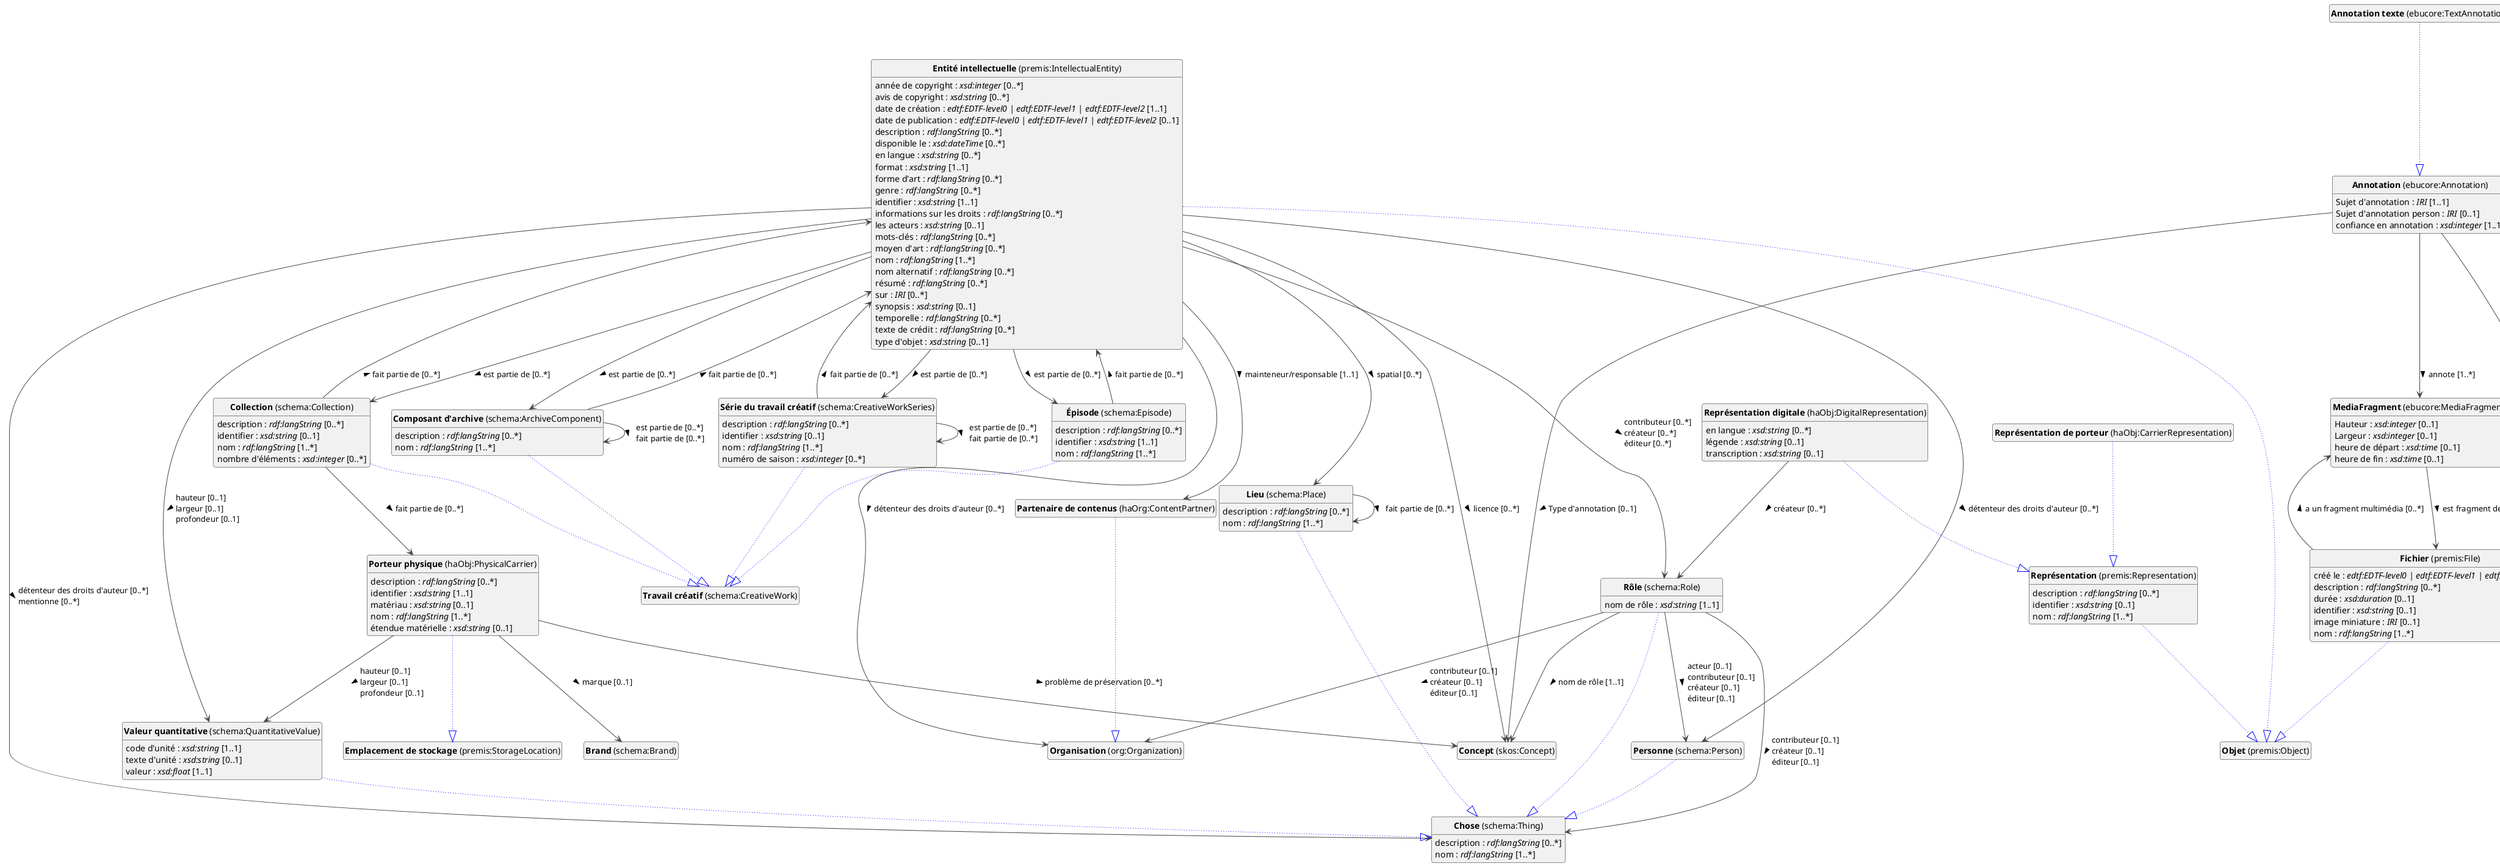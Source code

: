 @startuml
!theme vibrant
skinparam classFontSize 14
!define LIGHTORANGE
skinparam componentStyle uml2
skinparam wrapMessageWidth 1000
skinparam wrapWidth 1000
' skinparam ArrowColor #Maroon
' Remove shadows
skinparam shadowing false
'skinparam linetype polyline
skinparam ArrowMessageAlignment left
top to bottom direction


class "<b>MediaFragment</b> (ebucore:MediaFragment)" as ebucore_MediaFragment [[#ebucore%3AMediaFragment]]
class "<b>ClosedCaptioning</b> (ebucore:ClosedCaptioning)" as ebucore_ClosedCaptioning [[#ebucore%3AClosedCaptioning]]
class "<b>Brand</b> (schema:Brand)" as schema_Brand [[../../events/fr#schema%3ABrand]]
class "<b>Annotation</b> (ebucore:Annotation)" as ebucore_Annotation [[#ebucore%3AAnnotation]]
class "<b>Annotation texte</b> (ebucore:TextAnnotation)" as ebucore_TextAnnotation [[#ebucore%3ATextAnnotation]]
class "<b>Annotation</b> (ebucore:Annotation)" as ebucore_Annotation [[#ebucore%3AAnnotation]]
class "<b>Chose</b> (schema:Thing)" as schema_Thing [[#schema%3AThing]]
class "<b>Collection</b> (schema:Collection)" as schema_Collection [[#schema%3ACollection]]
class "<b>Travail créatif</b> (schema:CreativeWork)" as schema_CreativeWork [[#schema%3ACreativeWork]]
class "<b>Composant d'archive</b> (schema:ArchiveComponent)" as schema_ArchiveComponent [[#schema%3AArchiveComponent]]
class "<b>Travail créatif</b> (schema:CreativeWork)" as schema_CreativeWork [[#schema%3ACreativeWork]]
class "<b>Concept</b> (skos:Concept)" as skos_Concept [[../../terms/fr#skos%3AConcept]]
class "<b>Entité intellectuelle</b> (premis:IntellectualEntity)" as premis_IntellectualEntity [[#premis%3AIntellectualEntity]]
class "<b>Objet</b> (premis:Object)" as premis_Object [[#premis%3AObject]]
class "<b>Fichier</b> (premis:File)" as premis_File [[#premis%3AFile]]
class "<b>Objet</b> (premis:Object)" as premis_Object [[#premis%3AObject]]
class "<b>Lieu</b> (schema:Place)" as schema_Place [[#schema%3APlace]]
class "<b>Chose</b> (schema:Thing)" as schema_Thing [[#schema%3AThing]]
class "<b>Organisation</b> (org:Organization)" as org_Organization [[../../organizations/fr#org%3AOrganization]]
class "<b>Partenaire de contenus</b> (haOrg:ContentPartner)" as haOrg_ContentPartner [[../../organizations/fr#haOrg%3AContentPartner]]
class "<b>Organisation</b> (org:Organization)" as org_Organization [[#org%3AOrganization]]
class "<b>Personne</b> (schema:Person)" as schema_Person [[../../organizations/fr#schema%3APerson]]
class "<b>Chose</b> (schema:Thing)" as schema_Thing [[#schema%3AThing]]
class "<b>Porteur physique</b> (haObj:PhysicalCarrier)" as haObj_PhysicalCarrier [[#haObj%3APhysicalCarrier]]
class "<b>Emplacement de stockage</b> (premis:StorageLocation)" as premis_StorageLocation [[#premis%3AStorageLocation]]
class "<b>Représentation</b> (premis:Representation)" as premis_Representation [[#premis%3ARepresentation]]
class "<b>Objet</b> (premis:Object)" as premis_Object [[#premis%3AObject]]
class "<b>Représentation de porteur</b> (haObj:CarrierRepresentation)" as haObj_CarrierRepresentation [[#haObj%3ACarrierRepresentation]]
class "<b>Représentation</b> (premis:Representation)" as premis_Representation [[#premis%3ARepresentation]]
class "<b>Représentation digitale</b> (haObj:DigitalRepresentation)" as haObj_DigitalRepresentation [[#haObj%3ADigitalRepresentation]]
class "<b>Représentation</b> (premis:Representation)" as premis_Representation [[#premis%3ARepresentation]]
class "<b>Rôle</b> (schema:Role)" as schema_Role [[#schema%3ARole]]
class "<b>Chose</b> (schema:Thing)" as schema_Thing [[#schema%3AThing]]
class "<b>Série du travail créatif</b> (schema:CreativeWorkSeries)" as schema_CreativeWorkSeries [[#schema%3ACreativeWorkSeries]]
class "<b>Travail créatif</b> (schema:CreativeWork)" as schema_CreativeWork [[#schema%3ACreativeWork]]
class "<b>Valeur quantitative</b> (schema:QuantitativeValue)" as schema_QuantitativeValue [[#schema%3AQuantitativeValue]]
class "<b>Chose</b> (schema:Thing)" as schema_Thing [[#schema%3AThing]]
class "<b>Épisode</b> (schema:Episode)" as schema_Episode [[#schema%3AEpisode]]
class "<b>Travail créatif</b> (schema:CreativeWork)" as schema_CreativeWork [[#schema%3ACreativeWork]]


ebucore_MediaFragment : Délimiteur de région (axe des x) : <i>xsd:integer</i> [0..1]
ebucore_MediaFragment : Délimiteur de région (axe des y) : <i>xsd:integer</i> [0..1]
ebucore_MediaFragment : Hauteur : <i>xsd:integer</i> [0..1]
ebucore_MediaFragment : Largeur : <i>xsd:integer</i> [0..1]
ebucore_MediaFragment : heure de départ : <i>xsd:time</i> [0..1]
ebucore_MediaFragment : heure de fin : <i>xsd:time</i> [0..1]
ebucore_MediaFragment --> premis_File :est fragment des médias de [0..*]  > 








ebucore_Annotation : Sujet d'annotation : <i>IRI</i> [1..1]
ebucore_Annotation : Sujet d'annotation person : <i>IRI</i> [0..1]
ebucore_Annotation : confiance en annotation : <i>xsd:integer</i> [1..1]

ebucore_Annotation --> ebucore_MediaFragment :annote [1..*]  > 
ebucore_Annotation --> premis_File :Cible d'annotation [1..1]  > 
ebucore_Annotation --> skos_Concept :Type d'annotation [0..1]  > 


ebucore_TextAnnotation --|> ebucore_Annotation #blue;line.dotted;text:blue



schema_Thing : description : <i>rdf:langString</i> [0..*]
schema_Thing : nom : <i>rdf:langString</i> [1..*]


schema_Collection --|> schema_CreativeWork #blue;line.dotted;text:blue

schema_Collection : description : <i>rdf:langString</i> [0..*]
schema_Collection : identifier : <i>xsd:string</i> [0..1]
schema_Collection : nom : <i>rdf:langString</i> [1..*]
schema_Collection : nombre d'éléments : <i>xsd:integer</i> [0..*]
schema_Collection --> haObj_PhysicalCarrier :fait partie de [0..*]  > 
schema_Collection --> premis_IntellectualEntity :fait partie de [0..*]  > 




schema_ArchiveComponent --|> schema_CreativeWork #blue;line.dotted;text:blue

schema_ArchiveComponent : description : <i>rdf:langString</i> [0..*]
schema_ArchiveComponent : nom : <i>rdf:langString</i> [1..*]
schema_ArchiveComponent --> premis_IntellectualEntity :fait partie de [0..*]  > 

schema_ArchiveComponent --> schema_ArchiveComponent :est partie de [0..*]  \lfait partie de [0..*]  > 



premis_IntellectualEntity --|> premis_Object #blue;line.dotted;text:blue

premis_IntellectualEntity : année de copyright : <i>xsd:integer</i> [0..*]
premis_IntellectualEntity : avis de copyright : <i>xsd:string</i> [0..*]
premis_IntellectualEntity : date de création : <i>edtf:EDTF-level0 | edtf:EDTF-level1 | edtf:EDTF-level2</i> [1..1]
premis_IntellectualEntity : date de publication : <i>edtf:EDTF-level0 | edtf:EDTF-level1 | edtf:EDTF-level2</i> [0..1]
premis_IntellectualEntity : description : <i>rdf:langString</i> [0..*]
premis_IntellectualEntity : disponible le : <i>xsd:dateTime</i> [0..*]
premis_IntellectualEntity : en langue : <i>xsd:string</i> [0..*]
premis_IntellectualEntity : format : <i>xsd:string</i> [1..1]
premis_IntellectualEntity : forme d'art : <i>rdf:langString</i> [0..*]
premis_IntellectualEntity : genre : <i>rdf:langString</i> [0..*]
premis_IntellectualEntity : identifier : <i>xsd:string</i> [1..1]
premis_IntellectualEntity : informations sur les droits : <i>rdf:langString</i> [0..*]
premis_IntellectualEntity : les acteurs : <i>xsd:string</i> [0..1]
premis_IntellectualEntity : mots-clés : <i>rdf:langString</i> [0..*]
premis_IntellectualEntity : moyen d'art : <i>rdf:langString</i> [0..*]
premis_IntellectualEntity : nom : <i>rdf:langString</i> [1..*]
premis_IntellectualEntity : nom alternatif : <i>rdf:langString</i> [0..*]
premis_IntellectualEntity : résumé : <i>rdf:langString</i> [0..*]
premis_IntellectualEntity : sur : <i>IRI</i> [0..*]
premis_IntellectualEntity : synopsis : <i>xsd:string</i> [0..1]
premis_IntellectualEntity : temporelle : <i>rdf:langString</i> [0..*]
premis_IntellectualEntity : texte de crédit : <i>rdf:langString</i> [0..*]
premis_IntellectualEntity : type d'objet : <i>xsd:string</i> [0..1]




premis_IntellectualEntity --> haOrg_ContentPartner :mainteneur/responsable [1..1]  > 
premis_IntellectualEntity --> org_Organization :détenteur des droits d'auteur [0..*]  > 

premis_IntellectualEntity --> schema_ArchiveComponent :est partie de [0..*]  > 
premis_IntellectualEntity --> schema_Collection :est partie de [0..*]  > 
premis_IntellectualEntity --> schema_CreativeWorkSeries :est partie de [0..*]  > 
premis_IntellectualEntity --> schema_Episode :est partie de [0..*]  > 
premis_IntellectualEntity --> schema_Person :détenteur des droits d'auteur [0..*]  > 
premis_IntellectualEntity --> schema_Place :spatial [0..*]  > 
premis_IntellectualEntity --> schema_QuantitativeValue :hauteur [0..1]  \llargeur [0..1]  \lprofondeur [0..1]  > 
premis_IntellectualEntity --> schema_Role :contributeur [0..*]  \lcréateur [0..*]  \léditeur [0..*]  > 
premis_IntellectualEntity --> schema_Thing :détenteur des droits d'auteur [0..*]  \lmentionne [0..*]  > 
premis_IntellectualEntity --> skos_Concept :licence [0..*]  > 




premis_File --|> premis_Object #blue;line.dotted;text:blue

premis_File : créé le : <i>edtf:EDTF-level0 | edtf:EDTF-level1 | edtf:EDTF-level2</i> [1..1]
premis_File : description : <i>rdf:langString</i> [0..*]
premis_File : durée : <i>xsd:duration</i> [0..1]
premis_File : identifier : <i>xsd:string</i> [0..1]
premis_File : image miniature : <i>IRI</i> [0..1]
premis_File : nom : <i>rdf:langString</i> [1..*]

premis_File --> ebucore_MediaFragment :a un fragment multimédia [0..*]  > 







schema_Place --|> schema_Thing #blue;line.dotted;text:blue

schema_Place : description : <i>rdf:langString</i> [0..*]
schema_Place : nom : <i>rdf:langString</i> [1..*]

schema_Place --> schema_Place :fait partie de [0..*]  > 



haOrg_ContentPartner --|> org_Organization #blue;line.dotted;text:blue


schema_Person --|> schema_Thing #blue;line.dotted;text:blue


haObj_PhysicalCarrier --|> premis_StorageLocation #blue;line.dotted;text:blue

haObj_PhysicalCarrier : description : <i>rdf:langString</i> [0..*]
haObj_PhysicalCarrier : identifier : <i>xsd:string</i> [1..1]
haObj_PhysicalCarrier : matériau : <i>xsd:string</i> [0..1]
haObj_PhysicalCarrier : nom : <i>rdf:langString</i> [1..*]
haObj_PhysicalCarrier : étendue matérielle : <i>xsd:string</i> [0..1]

haObj_PhysicalCarrier --> schema_Brand :marque [0..1]  > 
haObj_PhysicalCarrier --> schema_QuantitativeValue :hauteur [0..1]  \llargeur [0..1]  \lprofondeur [0..1]  > 
haObj_PhysicalCarrier --> skos_Concept :problème de préservation [0..*]  > 


premis_Representation --|> premis_Object #blue;line.dotted;text:blue

premis_Representation : description : <i>rdf:langString</i> [0..*]
premis_Representation : identifier : <i>xsd:string</i> [0..1]
premis_Representation : nom : <i>rdf:langString</i> [1..*]



haObj_CarrierRepresentation --|> premis_Representation #blue;line.dotted;text:blue


haObj_DigitalRepresentation --|> premis_Representation #blue;line.dotted;text:blue

haObj_DigitalRepresentation : en langue : <i>xsd:string</i> [0..*]
haObj_DigitalRepresentation : légende : <i>xsd:string</i> [0..1]
haObj_DigitalRepresentation : transcription : <i>xsd:string</i> [0..1]
haObj_DigitalRepresentation --> schema_Role :créateur [0..*]  > 


schema_Role --|> schema_Thing #blue;line.dotted;text:blue

schema_Role : nom de rôle : <i>xsd:string</i> [1..1]
schema_Role --> org_Organization :contributeur [0..1]  \lcréateur [0..1]  \léditeur [0..1]  > 
schema_Role --> schema_Person :acteur [0..1]  \lcontributeur [0..1]  \lcréateur [0..1]  \léditeur [0..1]  > 
schema_Role --> schema_Thing :contributeur [0..1]  \lcréateur [0..1]  \léditeur [0..1]  > 
schema_Role --> skos_Concept :nom de rôle [1..1]  > 


schema_CreativeWorkSeries --|> schema_CreativeWork #blue;line.dotted;text:blue

schema_CreativeWorkSeries : description : <i>rdf:langString</i> [0..*]
schema_CreativeWorkSeries : identifier : <i>xsd:string</i> [0..1]
schema_CreativeWorkSeries : nom : <i>rdf:langString</i> [1..*]
schema_CreativeWorkSeries : numéro de saison : <i>xsd:integer</i> [0..*]
schema_CreativeWorkSeries --> premis_IntellectualEntity :fait partie de [0..*]  > 

schema_CreativeWorkSeries --> schema_CreativeWorkSeries :est partie de [0..*]  \lfait partie de [0..*]  > 



schema_QuantitativeValue --|> schema_Thing #blue;line.dotted;text:blue

schema_QuantitativeValue : code d'unité : <i>xsd:string</i> [1..1]
schema_QuantitativeValue : texte d'unité : <i>xsd:string</i> [0..1]
schema_QuantitativeValue : valeur : <i>xsd:float</i> [1..1]



schema_Episode --|> schema_CreativeWork #blue;line.dotted;text:blue

schema_Episode : description : <i>rdf:langString</i> [0..*]
schema_Episode : identifier : <i>xsd:string</i> [1..1]
schema_Episode : nom : <i>rdf:langString</i> [1..*]
schema_Episode --> premis_IntellectualEntity :fait partie de [0..*]  > 




hide circle
hide methods
hide empty members
@enduml


